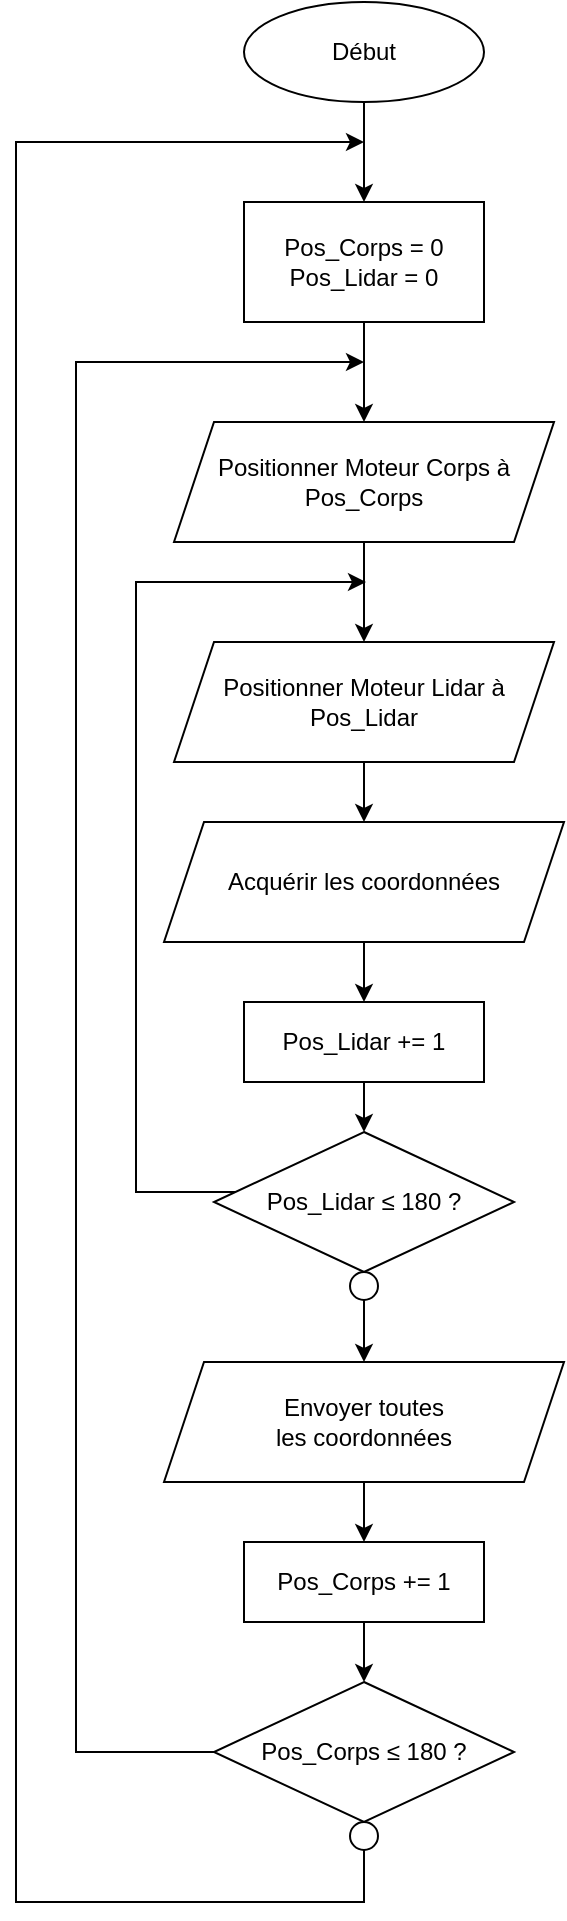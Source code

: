 <mxfile version="14.5.1" type="device"><diagram id="69YpkEtcROimAso4Snp9" name="Page-1"><mxGraphModel dx="1730" dy="1078" grid="1" gridSize="10" guides="1" tooltips="1" connect="1" arrows="1" fold="1" page="1" pageScale="1" pageWidth="827" pageHeight="1169" math="0" shadow="0"><root><mxCell id="0"/><mxCell id="1" parent="0"/><mxCell id="NKzfZhPAVwFURAYtZ9G2-3" value="" style="edgeStyle=orthogonalEdgeStyle;rounded=0;orthogonalLoop=1;jettySize=auto;html=1;" parent="1" source="NKzfZhPAVwFURAYtZ9G2-1" target="NKzfZhPAVwFURAYtZ9G2-2" edge="1"><mxGeometry relative="1" as="geometry"/></mxCell><mxCell id="NKzfZhPAVwFURAYtZ9G2-1" value="Début" style="ellipse;whiteSpace=wrap;html=1;" parent="1" vertex="1"><mxGeometry x="354" y="20" width="120" height="50" as="geometry"/></mxCell><mxCell id="NKzfZhPAVwFURAYtZ9G2-5" value="" style="edgeStyle=orthogonalEdgeStyle;rounded=0;orthogonalLoop=1;jettySize=auto;html=1;" parent="1" source="NKzfZhPAVwFURAYtZ9G2-2" target="NKzfZhPAVwFURAYtZ9G2-4" edge="1"><mxGeometry relative="1" as="geometry"/></mxCell><mxCell id="NKzfZhPAVwFURAYtZ9G2-2" value="Pos_Corps = 0&lt;br&gt;Pos_Lidar = 0" style="whiteSpace=wrap;html=1;" parent="1" vertex="1"><mxGeometry x="354" y="120" width="120" height="60" as="geometry"/></mxCell><mxCell id="NKzfZhPAVwFURAYtZ9G2-8" value="" style="edgeStyle=orthogonalEdgeStyle;rounded=0;orthogonalLoop=1;jettySize=auto;html=1;" parent="1" source="NKzfZhPAVwFURAYtZ9G2-4" target="NKzfZhPAVwFURAYtZ9G2-6" edge="1"><mxGeometry relative="1" as="geometry"/></mxCell><mxCell id="NKzfZhPAVwFURAYtZ9G2-4" value="Positionner Moteur Corps à Pos_Corps" style="shape=parallelogram;perimeter=parallelogramPerimeter;whiteSpace=wrap;html=1;fixedSize=1;" parent="1" vertex="1"><mxGeometry x="319" y="230" width="190" height="60" as="geometry"/></mxCell><mxCell id="NKzfZhPAVwFURAYtZ9G2-10" value="" style="edgeStyle=orthogonalEdgeStyle;rounded=0;orthogonalLoop=1;jettySize=auto;html=1;" parent="1" source="NKzfZhPAVwFURAYtZ9G2-6" target="NKzfZhPAVwFURAYtZ9G2-9" edge="1"><mxGeometry relative="1" as="geometry"/></mxCell><mxCell id="NKzfZhPAVwFURAYtZ9G2-6" value="Positionner Moteur Lidar à Pos_Lidar" style="shape=parallelogram;perimeter=parallelogramPerimeter;whiteSpace=wrap;html=1;fixedSize=1;" parent="1" vertex="1"><mxGeometry x="319" y="340" width="190" height="60" as="geometry"/></mxCell><mxCell id="NKzfZhPAVwFURAYtZ9G2-12" value="" style="edgeStyle=orthogonalEdgeStyle;rounded=0;orthogonalLoop=1;jettySize=auto;html=1;" parent="1" source="NKzfZhPAVwFURAYtZ9G2-9" target="NKzfZhPAVwFURAYtZ9G2-11" edge="1"><mxGeometry relative="1" as="geometry"/></mxCell><mxCell id="NKzfZhPAVwFURAYtZ9G2-9" value="Acquérir les coordonnées" style="shape=parallelogram;perimeter=parallelogramPerimeter;whiteSpace=wrap;html=1;fixedSize=1;" parent="1" vertex="1"><mxGeometry x="314" y="430" width="200" height="60" as="geometry"/></mxCell><mxCell id="NKzfZhPAVwFURAYtZ9G2-14" value="" style="edgeStyle=orthogonalEdgeStyle;rounded=0;orthogonalLoop=1;jettySize=auto;html=1;" parent="1" source="NKzfZhPAVwFURAYtZ9G2-11" target="NKzfZhPAVwFURAYtZ9G2-13" edge="1"><mxGeometry relative="1" as="geometry"/></mxCell><mxCell id="NKzfZhPAVwFURAYtZ9G2-11" value="Pos_Lidar += 1" style="whiteSpace=wrap;html=1;" parent="1" vertex="1"><mxGeometry x="354" y="520" width="120" height="40" as="geometry"/></mxCell><mxCell id="NKzfZhPAVwFURAYtZ9G2-16" style="edgeStyle=orthogonalEdgeStyle;rounded=0;orthogonalLoop=1;jettySize=auto;html=1;" parent="1" source="NKzfZhPAVwFURAYtZ9G2-13" edge="1"><mxGeometry relative="1" as="geometry"><mxPoint x="415" y="310" as="targetPoint"/><Array as="points"><mxPoint x="300" y="615"/><mxPoint x="300" y="310"/></Array></mxGeometry></mxCell><mxCell id="NKzfZhPAVwFURAYtZ9G2-20" value="" style="edgeStyle=orthogonalEdgeStyle;rounded=0;orthogonalLoop=1;jettySize=auto;html=1;entryX=0.5;entryY=0;entryDx=0;entryDy=0;" parent="1" source="c2fTAIMJRLaIs8s-1J6V-1" target="Rqln_p62SP4-kZxybZTh-1" edge="1"><mxGeometry relative="1" as="geometry"/></mxCell><mxCell id="NKzfZhPAVwFURAYtZ9G2-13" value="&lt;font style=&quot;font-size: 12px&quot;&gt;Pos_Lidar&amp;nbsp;≤ 180 ?&lt;/font&gt;" style="rhombus;whiteSpace=wrap;html=1;align=center;" parent="1" vertex="1"><mxGeometry x="339" y="585" width="150" height="70" as="geometry"/></mxCell><mxCell id="NKzfZhPAVwFURAYtZ9G2-17" value="" style="edgeStyle=orthogonalEdgeStyle;rounded=0;orthogonalLoop=1;jettySize=auto;html=1;" parent="1" source="NKzfZhPAVwFURAYtZ9G2-18" target="NKzfZhPAVwFURAYtZ9G2-19" edge="1"><mxGeometry relative="1" as="geometry"/></mxCell><mxCell id="NKzfZhPAVwFURAYtZ9G2-18" value="Pos_Corps += 1" style="whiteSpace=wrap;html=1;" parent="1" vertex="1"><mxGeometry x="354" y="790" width="120" height="40" as="geometry"/></mxCell><mxCell id="NKzfZhPAVwFURAYtZ9G2-22" style="edgeStyle=orthogonalEdgeStyle;rounded=0;orthogonalLoop=1;jettySize=auto;html=1;" parent="1" source="NKzfZhPAVwFURAYtZ9G2-19" edge="1"><mxGeometry relative="1" as="geometry"><mxPoint x="414" y="200" as="targetPoint"/><Array as="points"><mxPoint x="270" y="895"/><mxPoint x="270" y="200"/></Array></mxGeometry></mxCell><mxCell id="NKzfZhPAVwFURAYtZ9G2-26" value="" style="edgeStyle=orthogonalEdgeStyle;rounded=0;orthogonalLoop=1;jettySize=auto;html=1;" parent="1" source="c2fTAIMJRLaIs8s-1J6V-4" edge="1"><mxGeometry relative="1" as="geometry"><mxPoint x="414" y="90" as="targetPoint"/><Array as="points"><mxPoint x="414" y="970"/><mxPoint x="240" y="970"/><mxPoint x="240" y="90"/></Array></mxGeometry></mxCell><mxCell id="NKzfZhPAVwFURAYtZ9G2-19" value="&lt;font style=&quot;font-size: 12px&quot;&gt;Pos_Corps&amp;nbsp;≤ 180 ?&lt;/font&gt;" style="rhombus;whiteSpace=wrap;html=1;align=center;" parent="1" vertex="1"><mxGeometry x="339" y="860" width="150" height="70" as="geometry"/></mxCell><mxCell id="Rqln_p62SP4-kZxybZTh-5" style="edgeStyle=orthogonalEdgeStyle;rounded=0;orthogonalLoop=1;jettySize=auto;html=1;exitX=0.5;exitY=1;exitDx=0;exitDy=0;entryX=0.5;entryY=0;entryDx=0;entryDy=0;" parent="1" source="Rqln_p62SP4-kZxybZTh-1" target="NKzfZhPAVwFURAYtZ9G2-18" edge="1"><mxGeometry relative="1" as="geometry"/></mxCell><mxCell id="Rqln_p62SP4-kZxybZTh-1" value="Envoyer toutes&lt;br&gt;les coordonnées" style="shape=parallelogram;perimeter=parallelogramPerimeter;whiteSpace=wrap;html=1;fixedSize=1;" parent="1" vertex="1"><mxGeometry x="314" y="700" width="200" height="60" as="geometry"/></mxCell><mxCell id="c2fTAIMJRLaIs8s-1J6V-1" value="" style="ellipse;whiteSpace=wrap;html=1;aspect=fixed;" vertex="1" parent="1"><mxGeometry x="407" y="655" width="14" height="14" as="geometry"/></mxCell><mxCell id="c2fTAIMJRLaIs8s-1J6V-4" value="" style="ellipse;whiteSpace=wrap;html=1;aspect=fixed;" vertex="1" parent="1"><mxGeometry x="407" y="930" width="14" height="14" as="geometry"/></mxCell></root></mxGraphModel></diagram></mxfile>